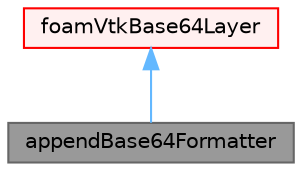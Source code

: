 digraph "appendBase64Formatter"
{
 // LATEX_PDF_SIZE
  bgcolor="transparent";
  edge [fontname=Helvetica,fontsize=10,labelfontname=Helvetica,labelfontsize=10];
  node [fontname=Helvetica,fontsize=10,shape=box,height=0.2,width=0.4];
  Node1 [id="Node000001",label="appendBase64Formatter",height=0.2,width=0.4,color="gray40", fillcolor="grey60", style="filled", fontcolor="black",tooltip="Appended base-64 encoded binary output. Uses an output filter layer to write base-64 encoded content."];
  Node2 -> Node1 [id="edge1_Node000001_Node000002",dir="back",color="steelblue1",style="solid",tooltip=" "];
  Node2 [id="Node000002",label="foamVtkBase64Layer",height=0.2,width=0.4,color="red", fillcolor="#FFF0F0", style="filled",URL="$classFoam_1_1vtk_1_1foamVtkBase64Layer.html",tooltip="Base-64 encoded output layer - normally only used indirectly by formatters."];
}
